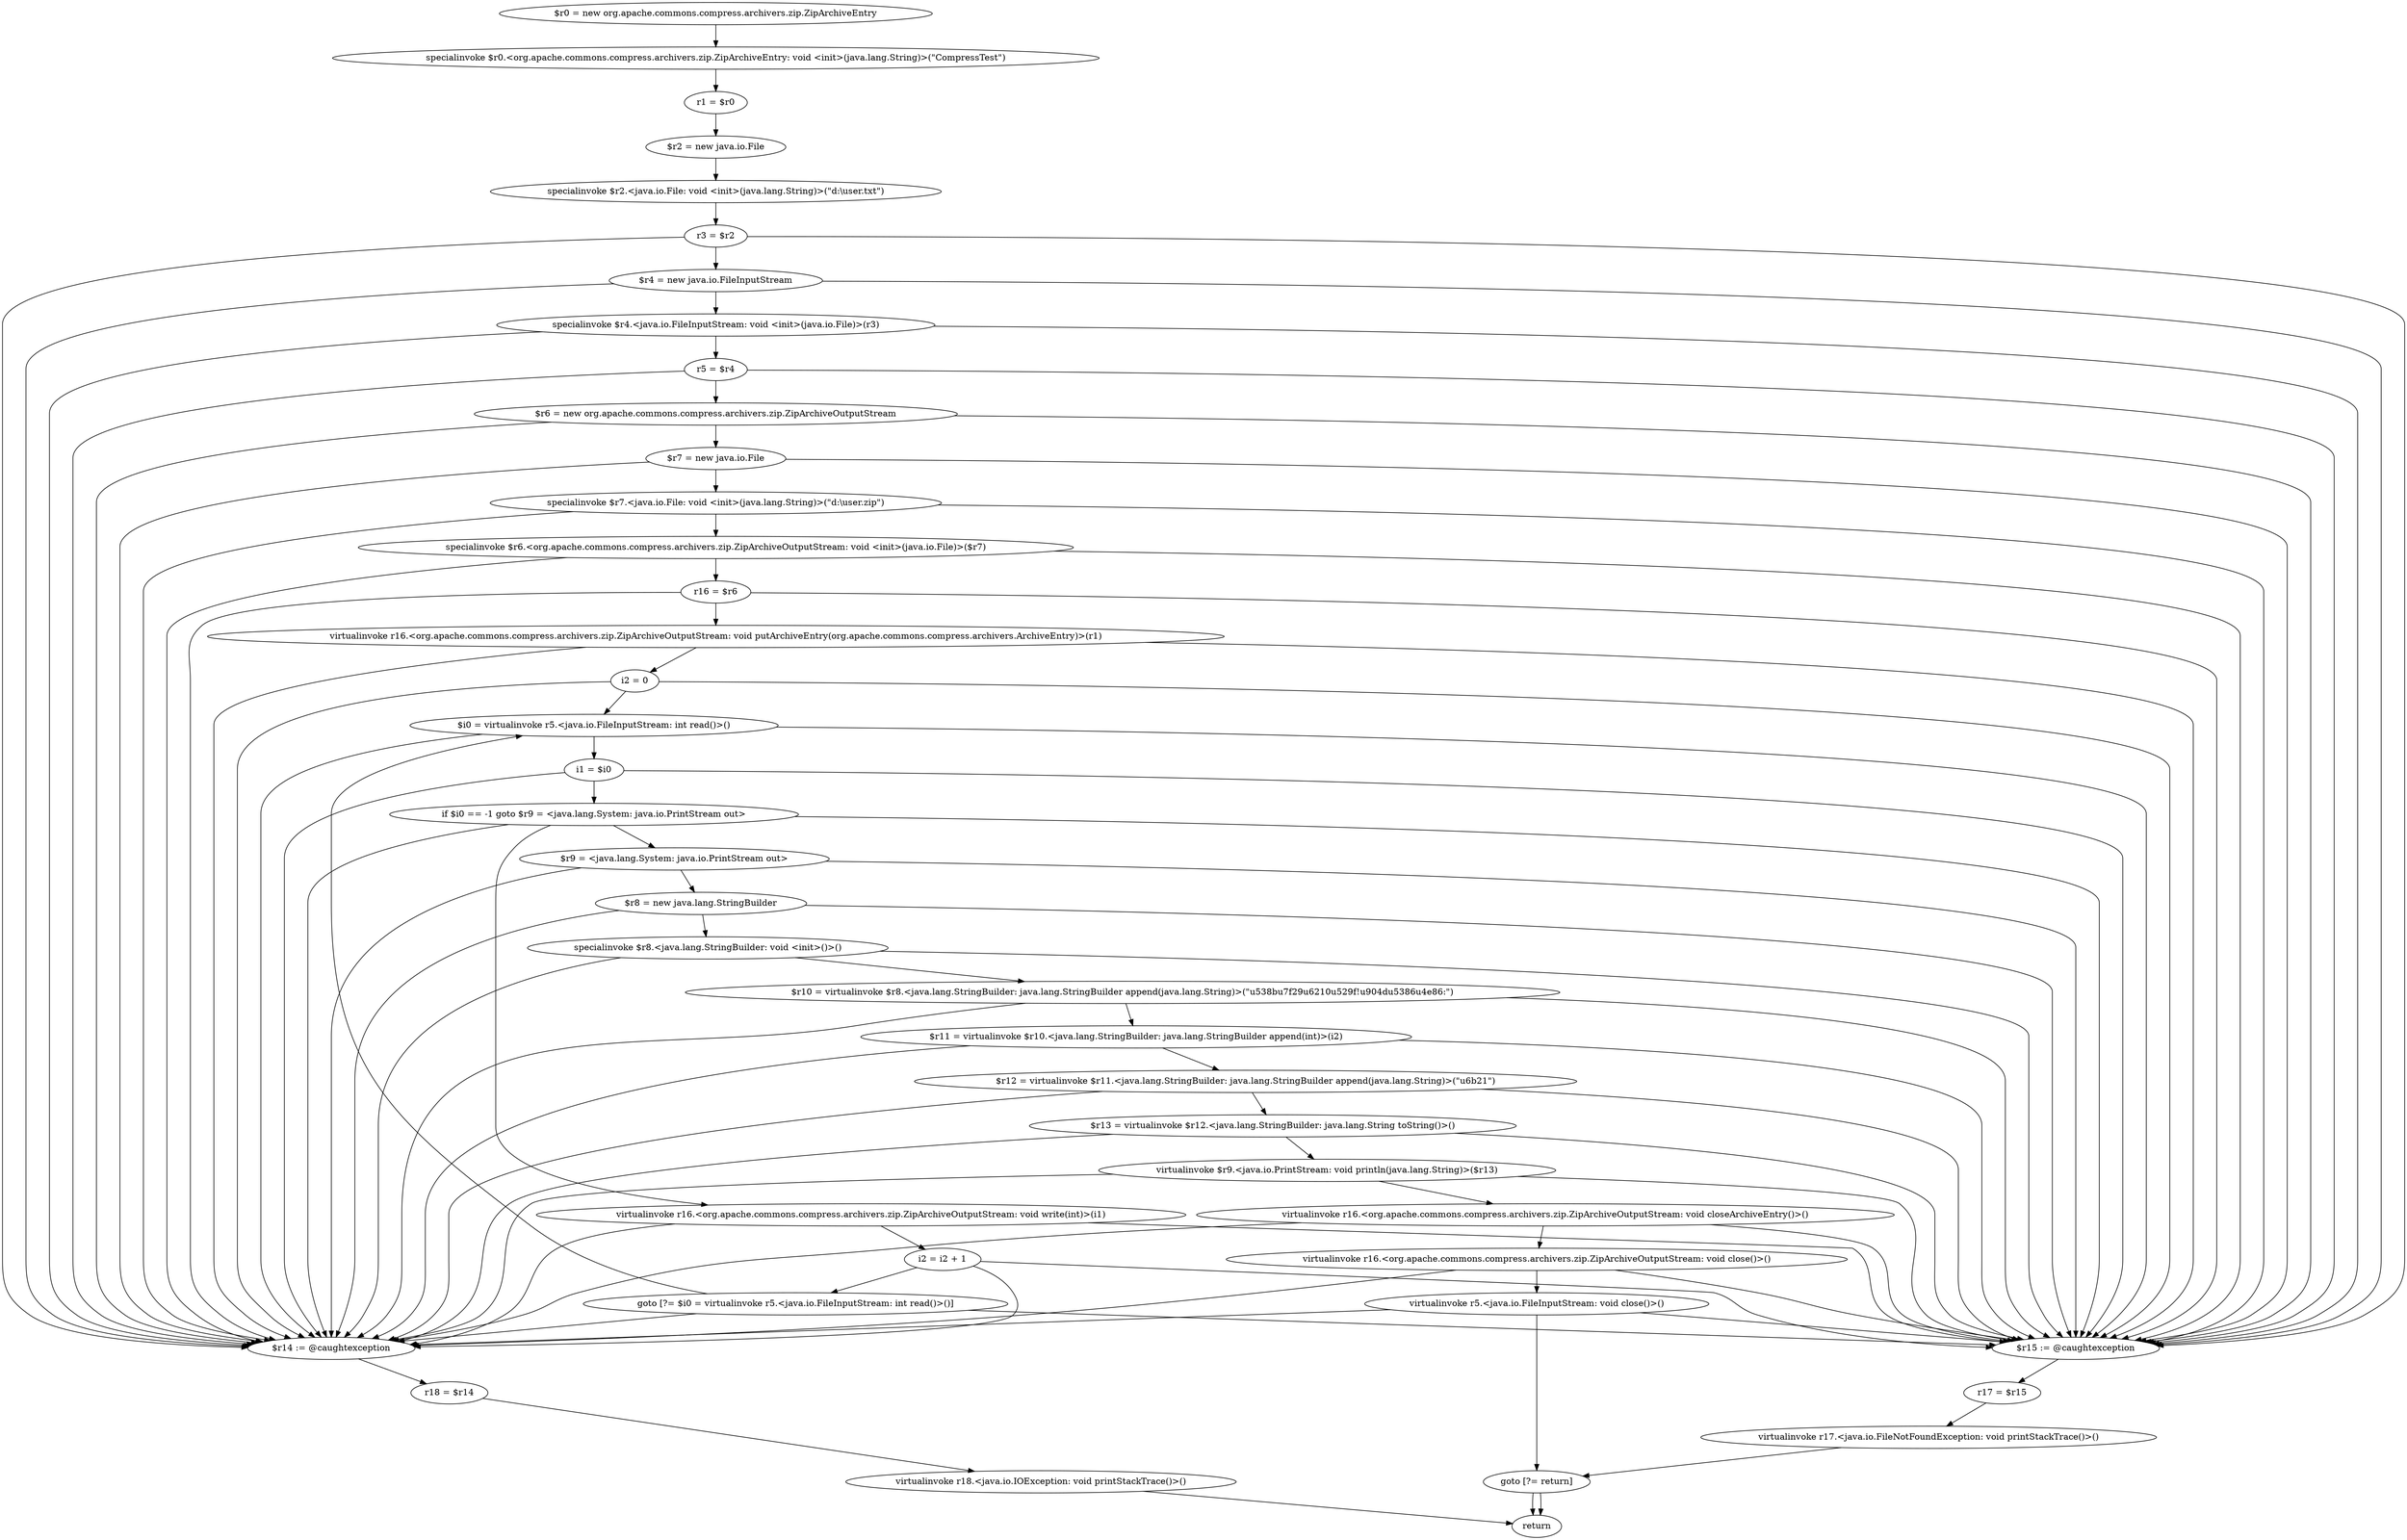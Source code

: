 digraph "unitGraph" {
    "$r0 = new org.apache.commons.compress.archivers.zip.ZipArchiveEntry"
    "specialinvoke $r0.<org.apache.commons.compress.archivers.zip.ZipArchiveEntry: void <init>(java.lang.String)>(\"CompressTest\")"
    "r1 = $r0"
    "$r2 = new java.io.File"
    "specialinvoke $r2.<java.io.File: void <init>(java.lang.String)>(\"d:\\user.txt\")"
    "r3 = $r2"
    "$r4 = new java.io.FileInputStream"
    "specialinvoke $r4.<java.io.FileInputStream: void <init>(java.io.File)>(r3)"
    "r5 = $r4"
    "$r6 = new org.apache.commons.compress.archivers.zip.ZipArchiveOutputStream"
    "$r7 = new java.io.File"
    "specialinvoke $r7.<java.io.File: void <init>(java.lang.String)>(\"d:\\user.zip\")"
    "specialinvoke $r6.<org.apache.commons.compress.archivers.zip.ZipArchiveOutputStream: void <init>(java.io.File)>($r7)"
    "r16 = $r6"
    "virtualinvoke r16.<org.apache.commons.compress.archivers.zip.ZipArchiveOutputStream: void putArchiveEntry(org.apache.commons.compress.archivers.ArchiveEntry)>(r1)"
    "i2 = 0"
    "$i0 = virtualinvoke r5.<java.io.FileInputStream: int read()>()"
    "i1 = $i0"
    "if $i0 == -1 goto $r9 = <java.lang.System: java.io.PrintStream out>"
    "virtualinvoke r16.<org.apache.commons.compress.archivers.zip.ZipArchiveOutputStream: void write(int)>(i1)"
    "i2 = i2 + 1"
    "goto [?= $i0 = virtualinvoke r5.<java.io.FileInputStream: int read()>()]"
    "$r9 = <java.lang.System: java.io.PrintStream out>"
    "$r8 = new java.lang.StringBuilder"
    "specialinvoke $r8.<java.lang.StringBuilder: void <init>()>()"
    "$r10 = virtualinvoke $r8.<java.lang.StringBuilder: java.lang.StringBuilder append(java.lang.String)>(\"\u538b\u7f29\u6210\u529f!\u904d\u5386\u4e86:\")"
    "$r11 = virtualinvoke $r10.<java.lang.StringBuilder: java.lang.StringBuilder append(int)>(i2)"
    "$r12 = virtualinvoke $r11.<java.lang.StringBuilder: java.lang.StringBuilder append(java.lang.String)>(\"\u6b21\")"
    "$r13 = virtualinvoke $r12.<java.lang.StringBuilder: java.lang.String toString()>()"
    "virtualinvoke $r9.<java.io.PrintStream: void println(java.lang.String)>($r13)"
    "virtualinvoke r16.<org.apache.commons.compress.archivers.zip.ZipArchiveOutputStream: void closeArchiveEntry()>()"
    "virtualinvoke r16.<org.apache.commons.compress.archivers.zip.ZipArchiveOutputStream: void close()>()"
    "virtualinvoke r5.<java.io.FileInputStream: void close()>()"
    "goto [?= return]"
    "$r15 := @caughtexception"
    "r17 = $r15"
    "virtualinvoke r17.<java.io.FileNotFoundException: void printStackTrace()>()"
    "$r14 := @caughtexception"
    "r18 = $r14"
    "virtualinvoke r18.<java.io.IOException: void printStackTrace()>()"
    "return"
    "$r0 = new org.apache.commons.compress.archivers.zip.ZipArchiveEntry"->"specialinvoke $r0.<org.apache.commons.compress.archivers.zip.ZipArchiveEntry: void <init>(java.lang.String)>(\"CompressTest\")";
    "specialinvoke $r0.<org.apache.commons.compress.archivers.zip.ZipArchiveEntry: void <init>(java.lang.String)>(\"CompressTest\")"->"r1 = $r0";
    "r1 = $r0"->"$r2 = new java.io.File";
    "$r2 = new java.io.File"->"specialinvoke $r2.<java.io.File: void <init>(java.lang.String)>(\"d:\\user.txt\")";
    "specialinvoke $r2.<java.io.File: void <init>(java.lang.String)>(\"d:\\user.txt\")"->"r3 = $r2";
    "r3 = $r2"->"$r15 := @caughtexception";
    "r3 = $r2"->"$r14 := @caughtexception";
    "r3 = $r2"->"$r4 = new java.io.FileInputStream";
    "$r4 = new java.io.FileInputStream"->"$r15 := @caughtexception";
    "$r4 = new java.io.FileInputStream"->"$r14 := @caughtexception";
    "$r4 = new java.io.FileInputStream"->"specialinvoke $r4.<java.io.FileInputStream: void <init>(java.io.File)>(r3)";
    "specialinvoke $r4.<java.io.FileInputStream: void <init>(java.io.File)>(r3)"->"$r15 := @caughtexception";
    "specialinvoke $r4.<java.io.FileInputStream: void <init>(java.io.File)>(r3)"->"$r14 := @caughtexception";
    "specialinvoke $r4.<java.io.FileInputStream: void <init>(java.io.File)>(r3)"->"r5 = $r4";
    "r5 = $r4"->"$r15 := @caughtexception";
    "r5 = $r4"->"$r14 := @caughtexception";
    "r5 = $r4"->"$r6 = new org.apache.commons.compress.archivers.zip.ZipArchiveOutputStream";
    "$r6 = new org.apache.commons.compress.archivers.zip.ZipArchiveOutputStream"->"$r15 := @caughtexception";
    "$r6 = new org.apache.commons.compress.archivers.zip.ZipArchiveOutputStream"->"$r14 := @caughtexception";
    "$r6 = new org.apache.commons.compress.archivers.zip.ZipArchiveOutputStream"->"$r7 = new java.io.File";
    "$r7 = new java.io.File"->"$r15 := @caughtexception";
    "$r7 = new java.io.File"->"$r14 := @caughtexception";
    "$r7 = new java.io.File"->"specialinvoke $r7.<java.io.File: void <init>(java.lang.String)>(\"d:\\user.zip\")";
    "specialinvoke $r7.<java.io.File: void <init>(java.lang.String)>(\"d:\\user.zip\")"->"$r15 := @caughtexception";
    "specialinvoke $r7.<java.io.File: void <init>(java.lang.String)>(\"d:\\user.zip\")"->"$r14 := @caughtexception";
    "specialinvoke $r7.<java.io.File: void <init>(java.lang.String)>(\"d:\\user.zip\")"->"specialinvoke $r6.<org.apache.commons.compress.archivers.zip.ZipArchiveOutputStream: void <init>(java.io.File)>($r7)";
    "specialinvoke $r6.<org.apache.commons.compress.archivers.zip.ZipArchiveOutputStream: void <init>(java.io.File)>($r7)"->"$r15 := @caughtexception";
    "specialinvoke $r6.<org.apache.commons.compress.archivers.zip.ZipArchiveOutputStream: void <init>(java.io.File)>($r7)"->"$r14 := @caughtexception";
    "specialinvoke $r6.<org.apache.commons.compress.archivers.zip.ZipArchiveOutputStream: void <init>(java.io.File)>($r7)"->"r16 = $r6";
    "r16 = $r6"->"$r15 := @caughtexception";
    "r16 = $r6"->"$r14 := @caughtexception";
    "r16 = $r6"->"virtualinvoke r16.<org.apache.commons.compress.archivers.zip.ZipArchiveOutputStream: void putArchiveEntry(org.apache.commons.compress.archivers.ArchiveEntry)>(r1)";
    "virtualinvoke r16.<org.apache.commons.compress.archivers.zip.ZipArchiveOutputStream: void putArchiveEntry(org.apache.commons.compress.archivers.ArchiveEntry)>(r1)"->"$r15 := @caughtexception";
    "virtualinvoke r16.<org.apache.commons.compress.archivers.zip.ZipArchiveOutputStream: void putArchiveEntry(org.apache.commons.compress.archivers.ArchiveEntry)>(r1)"->"$r14 := @caughtexception";
    "virtualinvoke r16.<org.apache.commons.compress.archivers.zip.ZipArchiveOutputStream: void putArchiveEntry(org.apache.commons.compress.archivers.ArchiveEntry)>(r1)"->"i2 = 0";
    "i2 = 0"->"$r15 := @caughtexception";
    "i2 = 0"->"$r14 := @caughtexception";
    "i2 = 0"->"$i0 = virtualinvoke r5.<java.io.FileInputStream: int read()>()";
    "$i0 = virtualinvoke r5.<java.io.FileInputStream: int read()>()"->"$r15 := @caughtexception";
    "$i0 = virtualinvoke r5.<java.io.FileInputStream: int read()>()"->"$r14 := @caughtexception";
    "$i0 = virtualinvoke r5.<java.io.FileInputStream: int read()>()"->"i1 = $i0";
    "i1 = $i0"->"$r15 := @caughtexception";
    "i1 = $i0"->"$r14 := @caughtexception";
    "i1 = $i0"->"if $i0 == -1 goto $r9 = <java.lang.System: java.io.PrintStream out>";
    "if $i0 == -1 goto $r9 = <java.lang.System: java.io.PrintStream out>"->"virtualinvoke r16.<org.apache.commons.compress.archivers.zip.ZipArchiveOutputStream: void write(int)>(i1)";
    "if $i0 == -1 goto $r9 = <java.lang.System: java.io.PrintStream out>"->"$r9 = <java.lang.System: java.io.PrintStream out>";
    "if $i0 == -1 goto $r9 = <java.lang.System: java.io.PrintStream out>"->"$r15 := @caughtexception";
    "if $i0 == -1 goto $r9 = <java.lang.System: java.io.PrintStream out>"->"$r14 := @caughtexception";
    "virtualinvoke r16.<org.apache.commons.compress.archivers.zip.ZipArchiveOutputStream: void write(int)>(i1)"->"$r15 := @caughtexception";
    "virtualinvoke r16.<org.apache.commons.compress.archivers.zip.ZipArchiveOutputStream: void write(int)>(i1)"->"$r14 := @caughtexception";
    "virtualinvoke r16.<org.apache.commons.compress.archivers.zip.ZipArchiveOutputStream: void write(int)>(i1)"->"i2 = i2 + 1";
    "i2 = i2 + 1"->"$r15 := @caughtexception";
    "i2 = i2 + 1"->"$r14 := @caughtexception";
    "i2 = i2 + 1"->"goto [?= $i0 = virtualinvoke r5.<java.io.FileInputStream: int read()>()]";
    "goto [?= $i0 = virtualinvoke r5.<java.io.FileInputStream: int read()>()]"->"$r15 := @caughtexception";
    "goto [?= $i0 = virtualinvoke r5.<java.io.FileInputStream: int read()>()]"->"$r14 := @caughtexception";
    "goto [?= $i0 = virtualinvoke r5.<java.io.FileInputStream: int read()>()]"->"$i0 = virtualinvoke r5.<java.io.FileInputStream: int read()>()";
    "$r9 = <java.lang.System: java.io.PrintStream out>"->"$r15 := @caughtexception";
    "$r9 = <java.lang.System: java.io.PrintStream out>"->"$r14 := @caughtexception";
    "$r9 = <java.lang.System: java.io.PrintStream out>"->"$r8 = new java.lang.StringBuilder";
    "$r8 = new java.lang.StringBuilder"->"$r15 := @caughtexception";
    "$r8 = new java.lang.StringBuilder"->"$r14 := @caughtexception";
    "$r8 = new java.lang.StringBuilder"->"specialinvoke $r8.<java.lang.StringBuilder: void <init>()>()";
    "specialinvoke $r8.<java.lang.StringBuilder: void <init>()>()"->"$r15 := @caughtexception";
    "specialinvoke $r8.<java.lang.StringBuilder: void <init>()>()"->"$r14 := @caughtexception";
    "specialinvoke $r8.<java.lang.StringBuilder: void <init>()>()"->"$r10 = virtualinvoke $r8.<java.lang.StringBuilder: java.lang.StringBuilder append(java.lang.String)>(\"\u538b\u7f29\u6210\u529f!\u904d\u5386\u4e86:\")";
    "$r10 = virtualinvoke $r8.<java.lang.StringBuilder: java.lang.StringBuilder append(java.lang.String)>(\"\u538b\u7f29\u6210\u529f!\u904d\u5386\u4e86:\")"->"$r15 := @caughtexception";
    "$r10 = virtualinvoke $r8.<java.lang.StringBuilder: java.lang.StringBuilder append(java.lang.String)>(\"\u538b\u7f29\u6210\u529f!\u904d\u5386\u4e86:\")"->"$r14 := @caughtexception";
    "$r10 = virtualinvoke $r8.<java.lang.StringBuilder: java.lang.StringBuilder append(java.lang.String)>(\"\u538b\u7f29\u6210\u529f!\u904d\u5386\u4e86:\")"->"$r11 = virtualinvoke $r10.<java.lang.StringBuilder: java.lang.StringBuilder append(int)>(i2)";
    "$r11 = virtualinvoke $r10.<java.lang.StringBuilder: java.lang.StringBuilder append(int)>(i2)"->"$r15 := @caughtexception";
    "$r11 = virtualinvoke $r10.<java.lang.StringBuilder: java.lang.StringBuilder append(int)>(i2)"->"$r14 := @caughtexception";
    "$r11 = virtualinvoke $r10.<java.lang.StringBuilder: java.lang.StringBuilder append(int)>(i2)"->"$r12 = virtualinvoke $r11.<java.lang.StringBuilder: java.lang.StringBuilder append(java.lang.String)>(\"\u6b21\")";
    "$r12 = virtualinvoke $r11.<java.lang.StringBuilder: java.lang.StringBuilder append(java.lang.String)>(\"\u6b21\")"->"$r15 := @caughtexception";
    "$r12 = virtualinvoke $r11.<java.lang.StringBuilder: java.lang.StringBuilder append(java.lang.String)>(\"\u6b21\")"->"$r14 := @caughtexception";
    "$r12 = virtualinvoke $r11.<java.lang.StringBuilder: java.lang.StringBuilder append(java.lang.String)>(\"\u6b21\")"->"$r13 = virtualinvoke $r12.<java.lang.StringBuilder: java.lang.String toString()>()";
    "$r13 = virtualinvoke $r12.<java.lang.StringBuilder: java.lang.String toString()>()"->"$r15 := @caughtexception";
    "$r13 = virtualinvoke $r12.<java.lang.StringBuilder: java.lang.String toString()>()"->"$r14 := @caughtexception";
    "$r13 = virtualinvoke $r12.<java.lang.StringBuilder: java.lang.String toString()>()"->"virtualinvoke $r9.<java.io.PrintStream: void println(java.lang.String)>($r13)";
    "virtualinvoke $r9.<java.io.PrintStream: void println(java.lang.String)>($r13)"->"$r15 := @caughtexception";
    "virtualinvoke $r9.<java.io.PrintStream: void println(java.lang.String)>($r13)"->"$r14 := @caughtexception";
    "virtualinvoke $r9.<java.io.PrintStream: void println(java.lang.String)>($r13)"->"virtualinvoke r16.<org.apache.commons.compress.archivers.zip.ZipArchiveOutputStream: void closeArchiveEntry()>()";
    "virtualinvoke r16.<org.apache.commons.compress.archivers.zip.ZipArchiveOutputStream: void closeArchiveEntry()>()"->"$r15 := @caughtexception";
    "virtualinvoke r16.<org.apache.commons.compress.archivers.zip.ZipArchiveOutputStream: void closeArchiveEntry()>()"->"$r14 := @caughtexception";
    "virtualinvoke r16.<org.apache.commons.compress.archivers.zip.ZipArchiveOutputStream: void closeArchiveEntry()>()"->"virtualinvoke r16.<org.apache.commons.compress.archivers.zip.ZipArchiveOutputStream: void close()>()";
    "virtualinvoke r16.<org.apache.commons.compress.archivers.zip.ZipArchiveOutputStream: void close()>()"->"$r15 := @caughtexception";
    "virtualinvoke r16.<org.apache.commons.compress.archivers.zip.ZipArchiveOutputStream: void close()>()"->"$r14 := @caughtexception";
    "virtualinvoke r16.<org.apache.commons.compress.archivers.zip.ZipArchiveOutputStream: void close()>()"->"virtualinvoke r5.<java.io.FileInputStream: void close()>()";
    "virtualinvoke r5.<java.io.FileInputStream: void close()>()"->"$r15 := @caughtexception";
    "virtualinvoke r5.<java.io.FileInputStream: void close()>()"->"$r14 := @caughtexception";
    "virtualinvoke r5.<java.io.FileInputStream: void close()>()"->"goto [?= return]";
    "goto [?= return]"->"return";
    "$r15 := @caughtexception"->"r17 = $r15";
    "r17 = $r15"->"virtualinvoke r17.<java.io.FileNotFoundException: void printStackTrace()>()";
    "virtualinvoke r17.<java.io.FileNotFoundException: void printStackTrace()>()"->"goto [?= return]";
    "goto [?= return]"->"return";
    "$r14 := @caughtexception"->"r18 = $r14";
    "r18 = $r14"->"virtualinvoke r18.<java.io.IOException: void printStackTrace()>()";
    "virtualinvoke r18.<java.io.IOException: void printStackTrace()>()"->"return";
}
